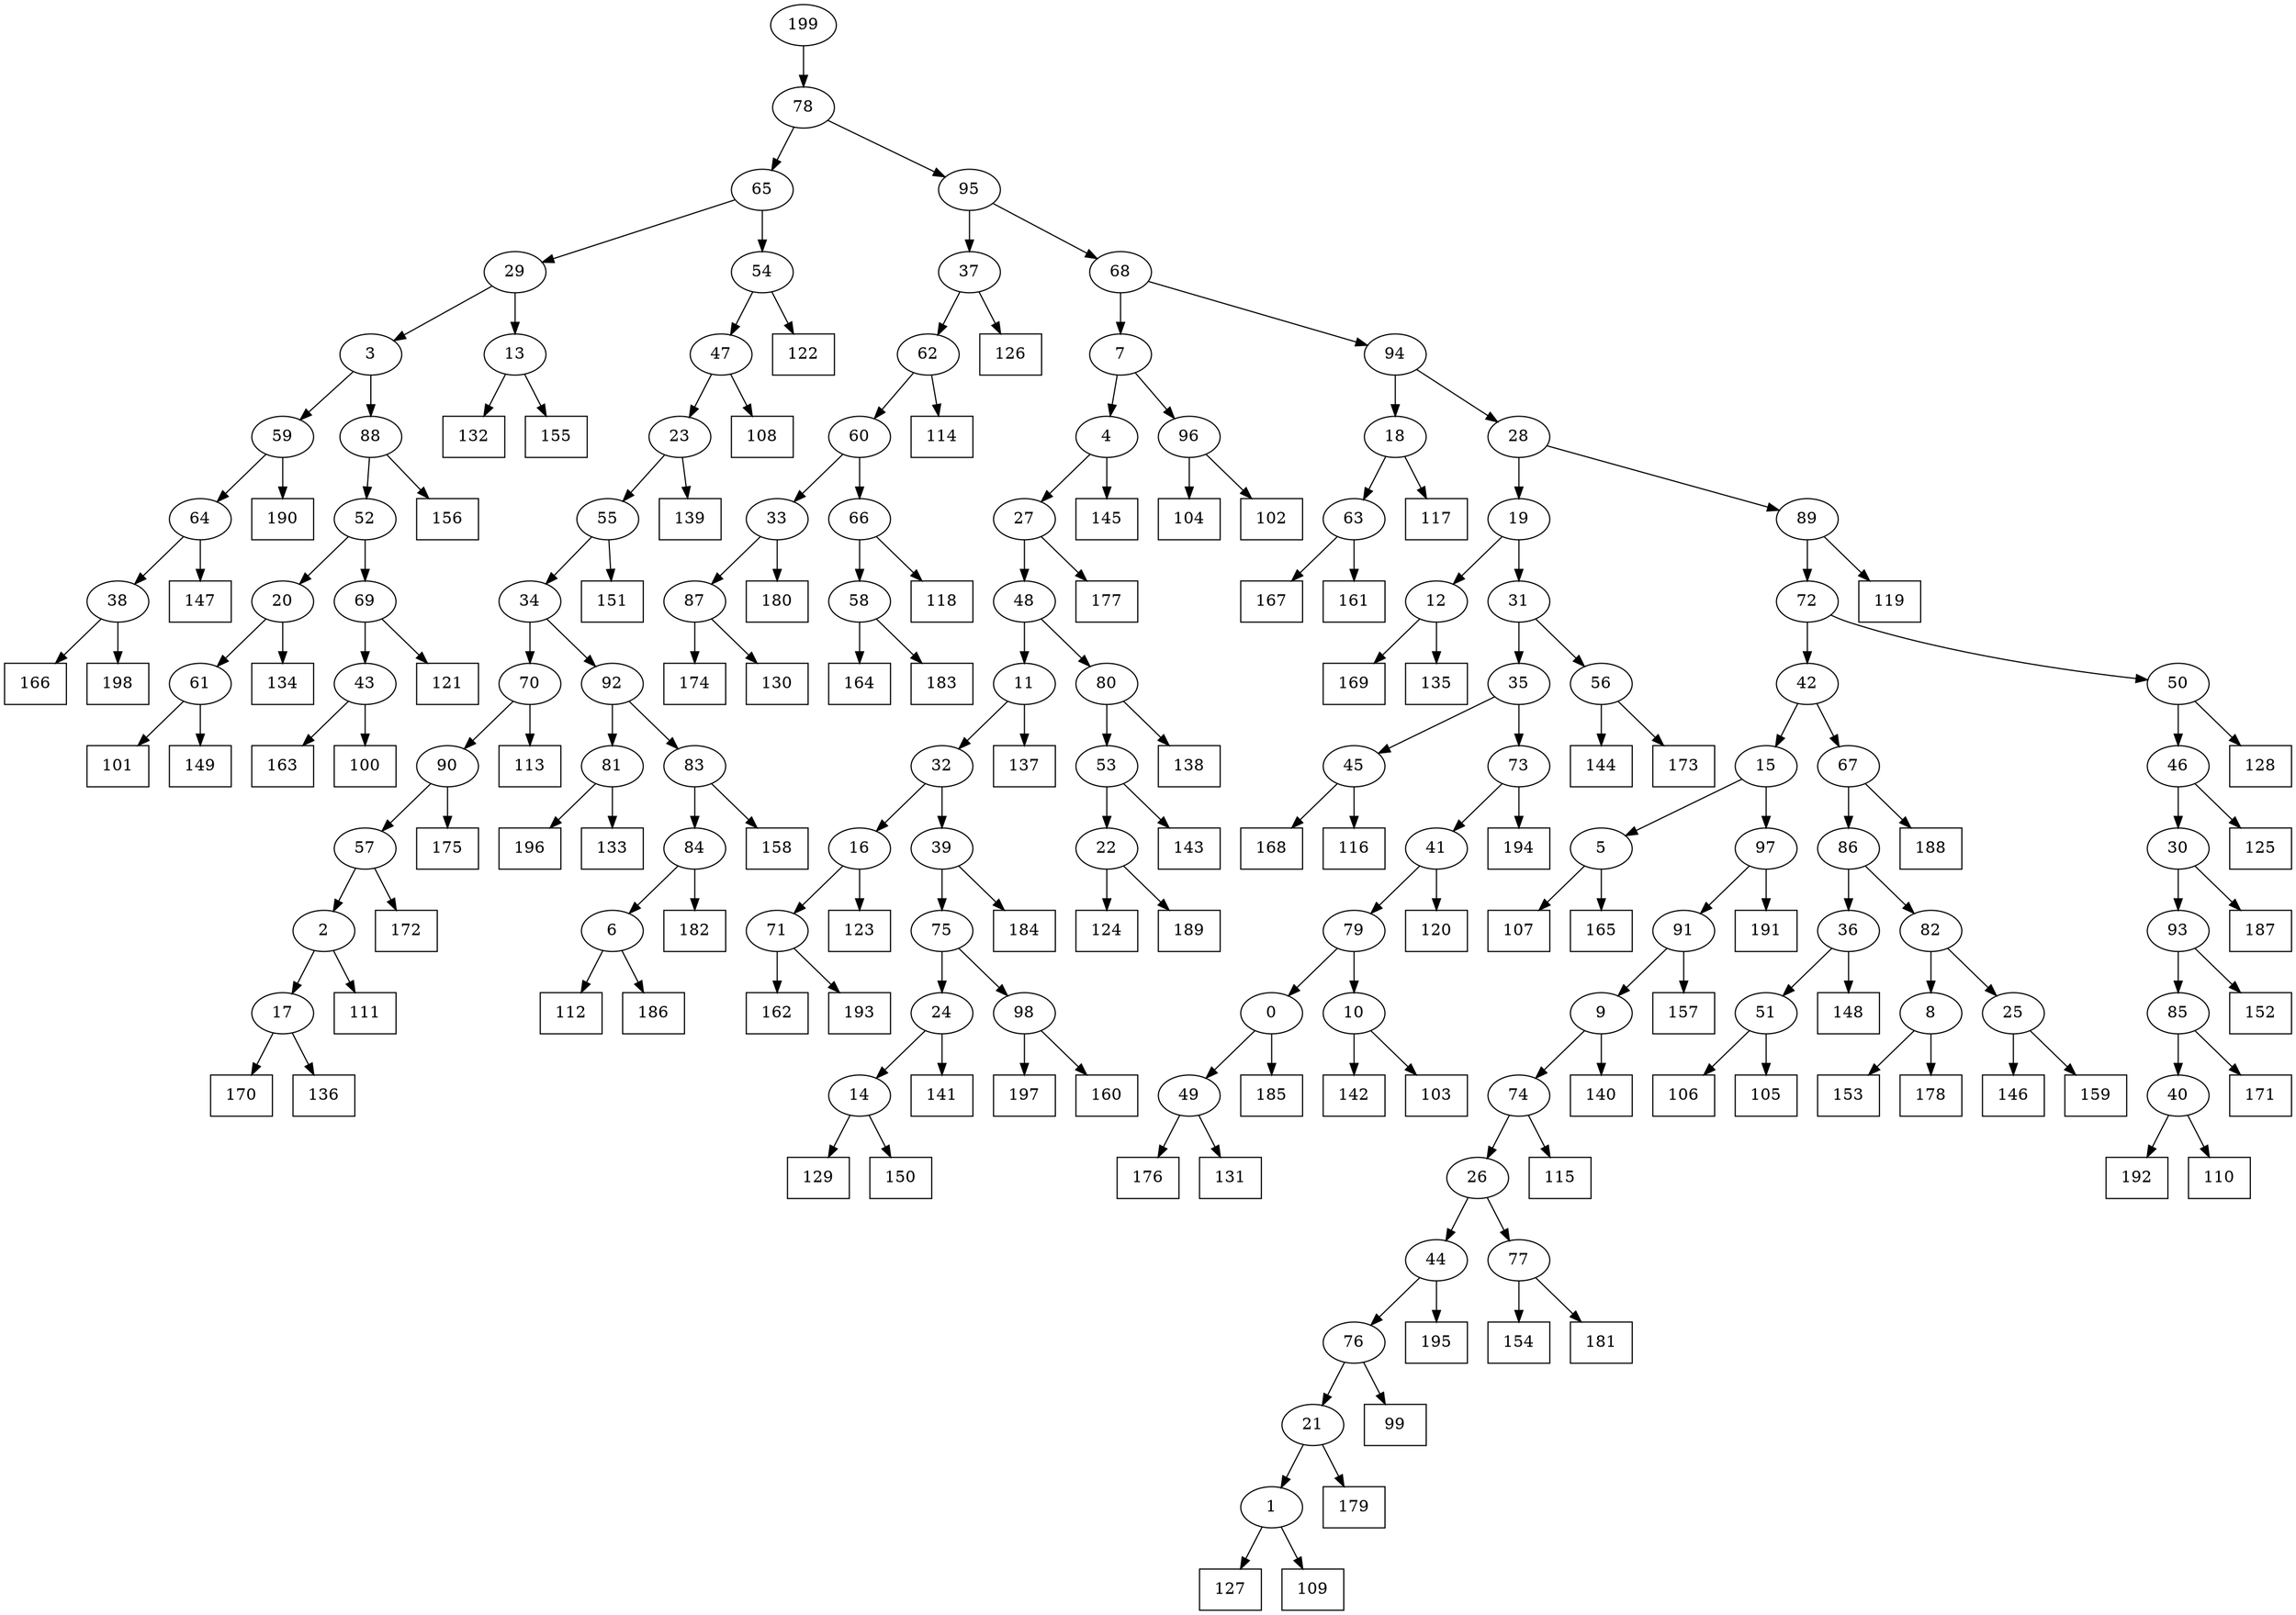 digraph G {
0[label="0"];
1[label="1"];
2[label="2"];
3[label="3"];
4[label="4"];
5[label="5"];
6[label="6"];
7[label="7"];
8[label="8"];
9[label="9"];
10[label="10"];
11[label="11"];
12[label="12"];
13[label="13"];
14[label="14"];
15[label="15"];
16[label="16"];
17[label="17"];
18[label="18"];
19[label="19"];
20[label="20"];
21[label="21"];
22[label="22"];
23[label="23"];
24[label="24"];
25[label="25"];
26[label="26"];
27[label="27"];
28[label="28"];
29[label="29"];
30[label="30"];
31[label="31"];
32[label="32"];
33[label="33"];
34[label="34"];
35[label="35"];
36[label="36"];
37[label="37"];
38[label="38"];
39[label="39"];
40[label="40"];
41[label="41"];
42[label="42"];
43[label="43"];
44[label="44"];
45[label="45"];
46[label="46"];
47[label="47"];
48[label="48"];
49[label="49"];
50[label="50"];
51[label="51"];
52[label="52"];
53[label="53"];
54[label="54"];
55[label="55"];
56[label="56"];
57[label="57"];
58[label="58"];
59[label="59"];
60[label="60"];
61[label="61"];
62[label="62"];
63[label="63"];
64[label="64"];
65[label="65"];
66[label="66"];
67[label="67"];
68[label="68"];
69[label="69"];
70[label="70"];
71[label="71"];
72[label="72"];
73[label="73"];
74[label="74"];
75[label="75"];
76[label="76"];
77[label="77"];
78[label="78"];
79[label="79"];
80[label="80"];
81[label="81"];
82[label="82"];
83[label="83"];
84[label="84"];
85[label="85"];
86[label="86"];
87[label="87"];
88[label="88"];
89[label="89"];
90[label="90"];
91[label="91"];
92[label="92"];
93[label="93"];
94[label="94"];
95[label="95"];
96[label="96"];
97[label="97"];
98[label="98"];
99[shape=box,label="137"];
100[shape=box,label="187"];
101[shape=box,label="180"];
102[shape=box,label="120"];
103[shape=box,label="188"];
104[shape=box,label="168"];
105[shape=box,label="112"];
106[shape=box,label="179"];
107[shape=box,label="169"];
108[shape=box,label="118"];
109[shape=box,label="144"];
110[shape=box,label="197"];
111[shape=box,label="156"];
112[shape=box,label="166"];
113[shape=box,label="143"];
114[shape=box,label="167"];
115[shape=box,label="146"];
116[shape=box,label="191"];
117[shape=box,label="124"];
118[shape=box,label="184"];
119[shape=box,label="140"];
120[shape=box,label="113"];
121[shape=box,label="152"];
122[shape=box,label="162"];
123[shape=box,label="171"];
124[shape=box,label="160"];
125[shape=box,label="132"];
126[shape=box,label="189"];
127[shape=box,label="125"];
128[shape=box,label="157"];
129[shape=box,label="170"];
130[shape=box,label="142"];
131[shape=box,label="193"];
132[shape=box,label="99"];
133[shape=box,label="136"];
134[shape=box,label="195"];
135[shape=box,label="185"];
136[shape=box,label="148"];
137[shape=box,label="104"];
138[shape=box,label="173"];
139[shape=box,label="102"];
140[shape=box,label="177"];
141[shape=box,label="127"];
142[shape=box,label="155"];
143[shape=box,label="117"];
144[shape=box,label="176"];
145[shape=box,label="194"];
146[shape=box,label="153"];
147[shape=box,label="175"];
148[shape=box,label="107"];
149[shape=box,label="126"];
150[shape=box,label="108"];
151[shape=box,label="174"];
152[shape=box,label="164"];
153[shape=box,label="122"];
154[shape=box,label="196"];
155[shape=box,label="141"];
156[shape=box,label="106"];
157[shape=box,label="119"];
158[shape=box,label="158"];
159[shape=box,label="134"];
160[shape=box,label="130"];
161[shape=box,label="163"];
162[shape=box,label="103"];
163[shape=box,label="190"];
164[shape=box,label="101"];
165[shape=box,label="129"];
166[shape=box,label="139"];
167[shape=box,label="147"];
168[shape=box,label="138"];
169[shape=box,label="131"];
170[shape=box,label="135"];
171[shape=box,label="151"];
172[shape=box,label="128"];
173[shape=box,label="100"];
174[shape=box,label="154"];
175[shape=box,label="186"];
176[shape=box,label="123"];
177[shape=box,label="105"];
178[shape=box,label="114"];
179[shape=box,label="121"];
180[shape=box,label="133"];
181[shape=box,label="181"];
182[shape=box,label="111"];
183[shape=box,label="183"];
184[shape=box,label="178"];
185[shape=box,label="145"];
186[shape=box,label="172"];
187[shape=box,label="116"];
188[shape=box,label="182"];
189[shape=box,label="198"];
190[shape=box,label="109"];
191[shape=box,label="149"];
192[shape=box,label="115"];
193[shape=box,label="159"];
194[shape=box,label="161"];
195[shape=box,label="150"];
196[shape=box,label="192"];
197[shape=box,label="165"];
198[shape=box,label="110"];
199[label="199"];
91->128 ;
10->130 ;
39->118 ;
50->172 ;
98->124 ;
45->187 ;
64->167 ;
66->108 ;
43->173 ;
74->192 ;
2->182 ;
14->195 ;
83->158 ;
84->188 ;
70->120 ;
57->186 ;
97->91 ;
9->74 ;
25->115 ;
44->134 ;
67->103 ;
61->164 ;
82->25 ;
25->193 ;
8->184 ;
23->166 ;
1->141 ;
59->163 ;
51->177 ;
5->197 ;
46->127 ;
1->190 ;
47->23 ;
40->198 ;
19->12 ;
12->107 ;
94->28 ;
97->116 ;
20->159 ;
0->135 ;
29->3 ;
18->143 ;
96->139 ;
47->150 ;
13->142 ;
86->82 ;
73->41 ;
53->113 ;
58->152 ;
27->140 ;
69->43 ;
43->161 ;
41->102 ;
4->185 ;
81->180 ;
57->2 ;
7->96 ;
96->137 ;
26->44 ;
44->76 ;
5->148 ;
23->55 ;
21->1 ;
72->42 ;
62->178 ;
4->27 ;
13->125 ;
33->87 ;
87->160 ;
2->17 ;
93->85 ;
7->4 ;
33->101 ;
95->68 ;
73->145 ;
24->14 ;
14->165 ;
37->149 ;
22->117 ;
50->46 ;
6->175 ;
83->84 ;
77->174 ;
51->156 ;
8->146 ;
16->176 ;
55->171 ;
49->169 ;
27->48 ;
63->114 ;
60->66 ;
36->51 ;
17->133 ;
89->157 ;
31->35 ;
56->109 ;
87->151 ;
54->47 ;
46->30 ;
30->93 ;
65->29 ;
52->69 ;
38->112 ;
3->88 ;
88->111 ;
75->24 ;
24->155 ;
15->5 ;
17->129 ;
35->73 ;
42->15 ;
82->8 ;
70->90 ;
90->57 ;
66->58 ;
58->183 ;
88->52 ;
3->59 ;
68->94 ;
94->18 ;
77->181 ;
76->132 ;
64->38 ;
38->189 ;
30->100 ;
20->61 ;
61->191 ;
71->131 ;
37->62 ;
59->64 ;
199->78 ;
78->65 ;
60->33 ;
29->13 ;
49->144 ;
93->121 ;
86->36 ;
36->136 ;
68->7 ;
90->147 ;
35->45 ;
45->104 ;
52->20 ;
95->37 ;
76->21 ;
21->106 ;
72->50 ;
18->63 ;
63->194 ;
62->60 ;
91->9 ;
9->119 ;
12->170 ;
31->56 ;
56->138 ;
48->11 ;
69->179 ;
55->34 ;
15->97 ;
81->154 ;
85->123 ;
48->80 ;
80->168 ;
28->89 ;
42->67 ;
67->86 ;
80->53 ;
53->22 ;
10->162 ;
28->19 ;
19->31 ;
34->70 ;
32->16 ;
16->71 ;
92->83 ;
65->54 ;
54->153 ;
11->99 ;
85->40 ;
40->196 ;
74->26 ;
71->122 ;
84->6 ;
6->105 ;
26->77 ;
34->92 ;
92->81 ;
39->75 ;
11->32 ;
32->39 ;
78->95 ;
75->98 ;
98->110 ;
89->72 ;
79->0 ;
0->49 ;
22->126 ;
41->79 ;
79->10 ;
}
